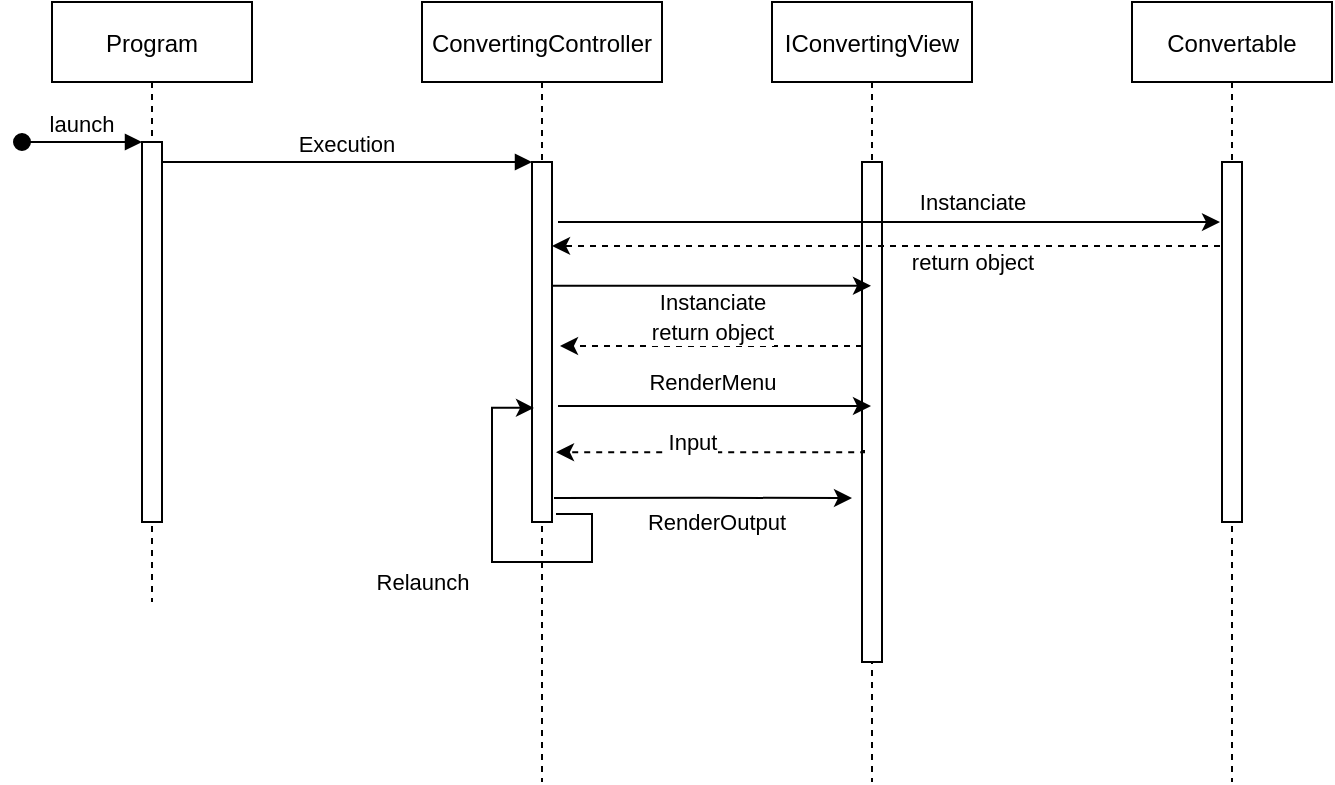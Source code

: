 <mxfile version="13.9.9" type="device"><diagram id="kgpKYQtTHZ0yAKxKKP6v" name="Page-1"><mxGraphModel dx="1426" dy="852" grid="1" gridSize="10" guides="1" tooltips="1" connect="1" arrows="1" fold="1" page="1" pageScale="1" pageWidth="850" pageHeight="1100" math="0" shadow="0"><root><mxCell id="0"/><mxCell id="1" parent="0"/><mxCell id="3nuBFxr9cyL0pnOWT2aG-1" value="Program" style="shape=umlLifeline;perimeter=lifelinePerimeter;container=1;collapsible=0;recursiveResize=0;rounded=0;shadow=0;strokeWidth=1;" parent="1" vertex="1"><mxGeometry x="120" y="80" width="100" height="300" as="geometry"/></mxCell><mxCell id="3nuBFxr9cyL0pnOWT2aG-2" value="" style="points=[];perimeter=orthogonalPerimeter;rounded=0;shadow=0;strokeWidth=1;" parent="3nuBFxr9cyL0pnOWT2aG-1" vertex="1"><mxGeometry x="45" y="70" width="10" height="190" as="geometry"/></mxCell><mxCell id="3nuBFxr9cyL0pnOWT2aG-3" value="launch" style="verticalAlign=bottom;startArrow=oval;endArrow=block;startSize=8;shadow=0;strokeWidth=1;" parent="3nuBFxr9cyL0pnOWT2aG-1" target="3nuBFxr9cyL0pnOWT2aG-2" edge="1"><mxGeometry relative="1" as="geometry"><mxPoint x="-15" y="70" as="sourcePoint"/></mxGeometry></mxCell><mxCell id="3nuBFxr9cyL0pnOWT2aG-5" value="ConvertingController" style="shape=umlLifeline;perimeter=lifelinePerimeter;container=1;collapsible=0;recursiveResize=0;rounded=0;shadow=0;strokeWidth=1;" parent="1" vertex="1"><mxGeometry x="305" y="80" width="120" height="390" as="geometry"/></mxCell><mxCell id="3nuBFxr9cyL0pnOWT2aG-6" value="" style="points=[];perimeter=orthogonalPerimeter;rounded=0;shadow=0;strokeWidth=1;" parent="3nuBFxr9cyL0pnOWT2aG-5" vertex="1"><mxGeometry x="55" y="80" width="10" height="180" as="geometry"/></mxCell><mxCell id="qu1SbYQqOWZEATdqe0cB-22" value="" style="edgeStyle=orthogonalEdgeStyle;rounded=0;orthogonalLoop=1;jettySize=auto;html=1;exitX=1.2;exitY=0.978;exitDx=0;exitDy=0;exitPerimeter=0;entryX=0.1;entryY=0.683;entryDx=0;entryDy=0;entryPerimeter=0;" edge="1" parent="3nuBFxr9cyL0pnOWT2aG-5" source="3nuBFxr9cyL0pnOWT2aG-6" target="3nuBFxr9cyL0pnOWT2aG-6"><mxGeometry relative="1" as="geometry"><Array as="points"><mxPoint x="85" y="256"/><mxPoint x="85" y="280"/><mxPoint x="35" y="280"/><mxPoint x="35" y="203"/></Array></mxGeometry></mxCell><mxCell id="qu1SbYQqOWZEATdqe0cB-23" value="Relaunch" style="edgeLabel;html=1;align=center;verticalAlign=middle;resizable=0;points=[];" vertex="1" connectable="0" parent="qu1SbYQqOWZEATdqe0cB-22"><mxGeometry x="0.141" relative="1" as="geometry"><mxPoint x="-35" y="26" as="offset"/></mxGeometry></mxCell><mxCell id="3nuBFxr9cyL0pnOWT2aG-8" value="Execution" style="verticalAlign=bottom;endArrow=block;entryX=0;entryY=0;shadow=0;strokeWidth=1;" parent="1" source="3nuBFxr9cyL0pnOWT2aG-2" target="3nuBFxr9cyL0pnOWT2aG-6" edge="1"><mxGeometry relative="1" as="geometry"><mxPoint x="275" y="160" as="sourcePoint"/></mxGeometry></mxCell><mxCell id="qu1SbYQqOWZEATdqe0cB-1" value="IConvertingView" style="shape=umlLifeline;perimeter=lifelinePerimeter;container=1;collapsible=0;recursiveResize=0;rounded=0;shadow=0;strokeWidth=1;" vertex="1" parent="1"><mxGeometry x="480" y="80" width="100" height="390" as="geometry"/></mxCell><mxCell id="qu1SbYQqOWZEATdqe0cB-2" value="" style="points=[];perimeter=orthogonalPerimeter;rounded=0;shadow=0;strokeWidth=1;" vertex="1" parent="qu1SbYQqOWZEATdqe0cB-1"><mxGeometry x="45" y="80" width="10" height="250" as="geometry"/></mxCell><mxCell id="qu1SbYQqOWZEATdqe0cB-3" value="Convertable" style="shape=umlLifeline;perimeter=lifelinePerimeter;container=1;collapsible=0;recursiveResize=0;rounded=0;shadow=0;strokeWidth=1;" vertex="1" parent="1"><mxGeometry x="660" y="80" width="100" height="390" as="geometry"/></mxCell><mxCell id="qu1SbYQqOWZEATdqe0cB-4" value="" style="points=[];perimeter=orthogonalPerimeter;rounded=0;shadow=0;strokeWidth=1;" vertex="1" parent="qu1SbYQqOWZEATdqe0cB-3"><mxGeometry x="45" y="80" width="10" height="180" as="geometry"/></mxCell><mxCell id="qu1SbYQqOWZEATdqe0cB-5" value="" style="edgeStyle=orthogonalEdgeStyle;rounded=0;orthogonalLoop=1;jettySize=auto;html=1;exitX=1;exitY=0.344;exitDx=0;exitDy=0;exitPerimeter=0;" edge="1" parent="1" source="3nuBFxr9cyL0pnOWT2aG-6" target="qu1SbYQqOWZEATdqe0cB-1"><mxGeometry relative="1" as="geometry"><Array as="points"><mxPoint x="470" y="222"/><mxPoint x="470" y="222"/></Array></mxGeometry></mxCell><mxCell id="qu1SbYQqOWZEATdqe0cB-11" value="Instanciate" style="edgeLabel;html=1;align=center;verticalAlign=middle;resizable=0;points=[];" vertex="1" connectable="0" parent="qu1SbYQqOWZEATdqe0cB-5"><mxGeometry x="-0.248" y="-1" relative="1" as="geometry"><mxPoint x="20" y="7.09" as="offset"/></mxGeometry></mxCell><mxCell id="qu1SbYQqOWZEATdqe0cB-6" style="edgeStyle=orthogonalEdgeStyle;rounded=0;orthogonalLoop=1;jettySize=auto;html=1;entryX=-0.1;entryY=0.167;entryDx=0;entryDy=0;entryPerimeter=0;" edge="1" parent="1" target="qu1SbYQqOWZEATdqe0cB-4"><mxGeometry relative="1" as="geometry"><mxPoint x="373" y="190" as="sourcePoint"/><Array as="points"><mxPoint x="373" y="190"/></Array></mxGeometry></mxCell><mxCell id="qu1SbYQqOWZEATdqe0cB-7" value="Instanciate" style="edgeLabel;html=1;align=center;verticalAlign=middle;resizable=0;points=[];" vertex="1" connectable="0" parent="qu1SbYQqOWZEATdqe0cB-6"><mxGeometry x="0.245" y="3" relative="1" as="geometry"><mxPoint x="1" y="-7.04" as="offset"/></mxGeometry></mxCell><mxCell id="qu1SbYQqOWZEATdqe0cB-9" value="" style="edgeStyle=orthogonalEdgeStyle;rounded=0;orthogonalLoop=1;jettySize=auto;html=1;entryX=1;entryY=0.233;entryDx=0;entryDy=0;entryPerimeter=0;exitX=-0.1;exitY=0.233;exitDx=0;exitDy=0;exitPerimeter=0;dashed=1;" edge="1" parent="1" source="qu1SbYQqOWZEATdqe0cB-4" target="3nuBFxr9cyL0pnOWT2aG-6"><mxGeometry relative="1" as="geometry"><mxPoint x="625" y="250" as="targetPoint"/><Array as="points"/></mxGeometry></mxCell><mxCell id="qu1SbYQqOWZEATdqe0cB-10" value="return object" style="edgeLabel;html=1;align=center;verticalAlign=middle;resizable=0;points=[];" vertex="1" connectable="0" parent="qu1SbYQqOWZEATdqe0cB-9"><mxGeometry x="-0.239" y="1" relative="1" as="geometry"><mxPoint x="3" y="7.06" as="offset"/></mxGeometry></mxCell><mxCell id="qu1SbYQqOWZEATdqe0cB-13" value="" style="edgeStyle=orthogonalEdgeStyle;rounded=0;orthogonalLoop=1;jettySize=auto;html=1;dashed=1;entryX=1.4;entryY=0.511;entryDx=0;entryDy=0;entryPerimeter=0;" edge="1" parent="1" source="qu1SbYQqOWZEATdqe0cB-2" target="3nuBFxr9cyL0pnOWT2aG-6"><mxGeometry relative="1" as="geometry"><mxPoint x="445" y="250" as="targetPoint"/><Array as="points"><mxPoint x="490" y="252"/><mxPoint x="490" y="252"/></Array></mxGeometry></mxCell><mxCell id="qu1SbYQqOWZEATdqe0cB-14" value="return object" style="edgeLabel;html=1;align=center;verticalAlign=middle;resizable=0;points=[];" vertex="1" connectable="0" parent="qu1SbYQqOWZEATdqe0cB-13"><mxGeometry x="-0.298" y="-4" relative="1" as="geometry"><mxPoint x="-22" y="-3" as="offset"/></mxGeometry></mxCell><mxCell id="qu1SbYQqOWZEATdqe0cB-15" value="" style="edgeStyle=orthogonalEdgeStyle;rounded=0;orthogonalLoop=1;jettySize=auto;html=1;exitX=1.3;exitY=0.678;exitDx=0;exitDy=0;exitPerimeter=0;" edge="1" parent="1" source="3nuBFxr9cyL0pnOWT2aG-6" target="qu1SbYQqOWZEATdqe0cB-1"><mxGeometry relative="1" as="geometry"><Array as="points"><mxPoint x="480" y="282"/><mxPoint x="480" y="282"/></Array></mxGeometry></mxCell><mxCell id="qu1SbYQqOWZEATdqe0cB-16" value="RenderMenu" style="edgeLabel;html=1;align=center;verticalAlign=middle;resizable=0;points=[];" vertex="1" connectable="0" parent="qu1SbYQqOWZEATdqe0cB-15"><mxGeometry x="-0.131" relative="1" as="geometry"><mxPoint x="9" y="-12.04" as="offset"/></mxGeometry></mxCell><mxCell id="qu1SbYQqOWZEATdqe0cB-18" value="" style="edgeStyle=orthogonalEdgeStyle;rounded=0;orthogonalLoop=1;jettySize=auto;html=1;exitX=0.1;exitY=0.576;exitDx=0;exitDy=0;exitPerimeter=0;entryX=1.2;entryY=0.806;entryDx=0;entryDy=0;entryPerimeter=0;dashed=1;" edge="1" parent="1" source="qu1SbYQqOWZEATdqe0cB-2" target="3nuBFxr9cyL0pnOWT2aG-6"><mxGeometry relative="1" as="geometry"><mxPoint x="445" y="285" as="targetPoint"/><Array as="points"><mxPoint x="526" y="305"/></Array></mxGeometry></mxCell><mxCell id="qu1SbYQqOWZEATdqe0cB-19" value="Input" style="edgeLabel;html=1;align=center;verticalAlign=middle;resizable=0;points=[];" vertex="1" connectable="0" parent="qu1SbYQqOWZEATdqe0cB-18"><mxGeometry x="-0.38" y="-1" relative="1" as="geometry"><mxPoint x="-39.1" y="-4.09" as="offset"/></mxGeometry></mxCell><mxCell id="qu1SbYQqOWZEATdqe0cB-20" value="" style="edgeStyle=orthogonalEdgeStyle;rounded=0;orthogonalLoop=1;jettySize=auto;html=1;exitX=1.1;exitY=0.933;exitDx=0;exitDy=0;exitPerimeter=0;entryX=-0.5;entryY=0.672;entryDx=0;entryDy=0;entryPerimeter=0;" edge="1" parent="1" source="3nuBFxr9cyL0pnOWT2aG-6" target="qu1SbYQqOWZEATdqe0cB-2"><mxGeometry relative="1" as="geometry"/></mxCell><mxCell id="qu1SbYQqOWZEATdqe0cB-21" value="RenderOutput" style="edgeLabel;html=1;align=center;verticalAlign=middle;resizable=0;points=[];" vertex="1" connectable="0" parent="qu1SbYQqOWZEATdqe0cB-20"><mxGeometry x="0.222" y="-2" relative="1" as="geometry"><mxPoint x="-10.3" y="9.94" as="offset"/></mxGeometry></mxCell></root></mxGraphModel></diagram></mxfile>